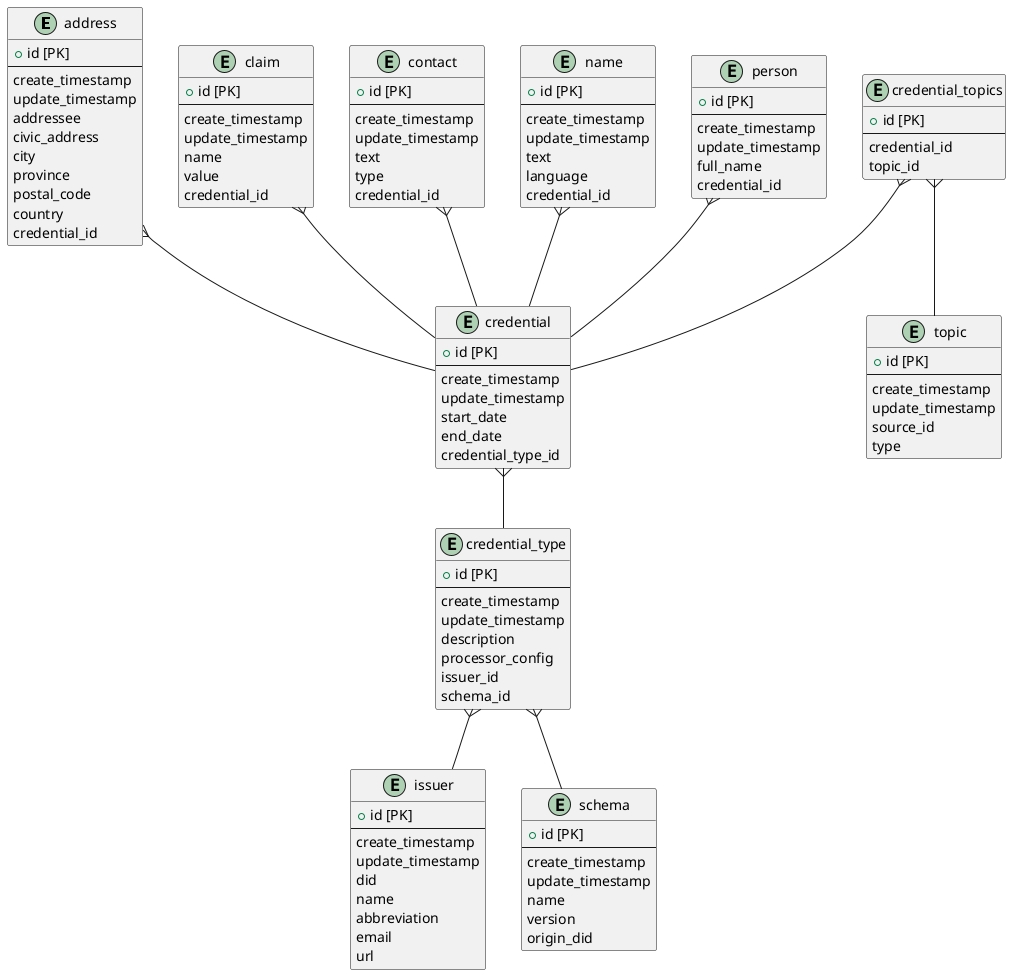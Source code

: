@startuml

entity "address" {
  + id [PK]
  --
  create_timestamp
  update_timestamp
  addressee
  civic_address
  city
  province
  postal_code
  country
  credential_id
}

entity "claim" {
  + id [PK]
  --
  create_timestamp
  update_timestamp
  name
  value
  credential_id
}

entity "contact" {
  + id [PK]
  --
  create_timestamp
  update_timestamp
  text
  type
  credential_id
}

entity "credential" {
  + id [PK]
  --
  create_timestamp
  update_timestamp
  start_date
  end_date
  credential_type_id
}

entity "credential_topics" {
  + id [PK]
  --
  credential_id
  topic_id
}

entity "credential_type" {
  + id [PK]
  --
  create_timestamp
  update_timestamp
  description
  processor_config
  issuer_id
  schema_id
}

entity "issuer" {
  + id [PK]
  --
  create_timestamp
  update_timestamp
  did
  name
  abbreviation
  email
  url
}

entity "name" {
  + id [PK]
  --
  create_timestamp
  update_timestamp
  text
  language
  credential_id
}

entity "person" {
  + id [PK]
  --
  create_timestamp
  update_timestamp
  full_name
  credential_id
}

entity "schema" {
  + id [PK]
  --
  create_timestamp
  update_timestamp
  name
  version
  origin_did
}

entity "topic" {
  + id [PK]
  --
  create_timestamp
  update_timestamp
  source_id
  type
}

 address }-- credential

 claim }-- credential

 contact }-- credential

 credential }-- credential_type

 credential_topics }-- credential

 credential_topics }-- topic

 credential_type }-- issuer

 credential_type }-- schema

 name }-- credential

 person }-- credential
@enduml
